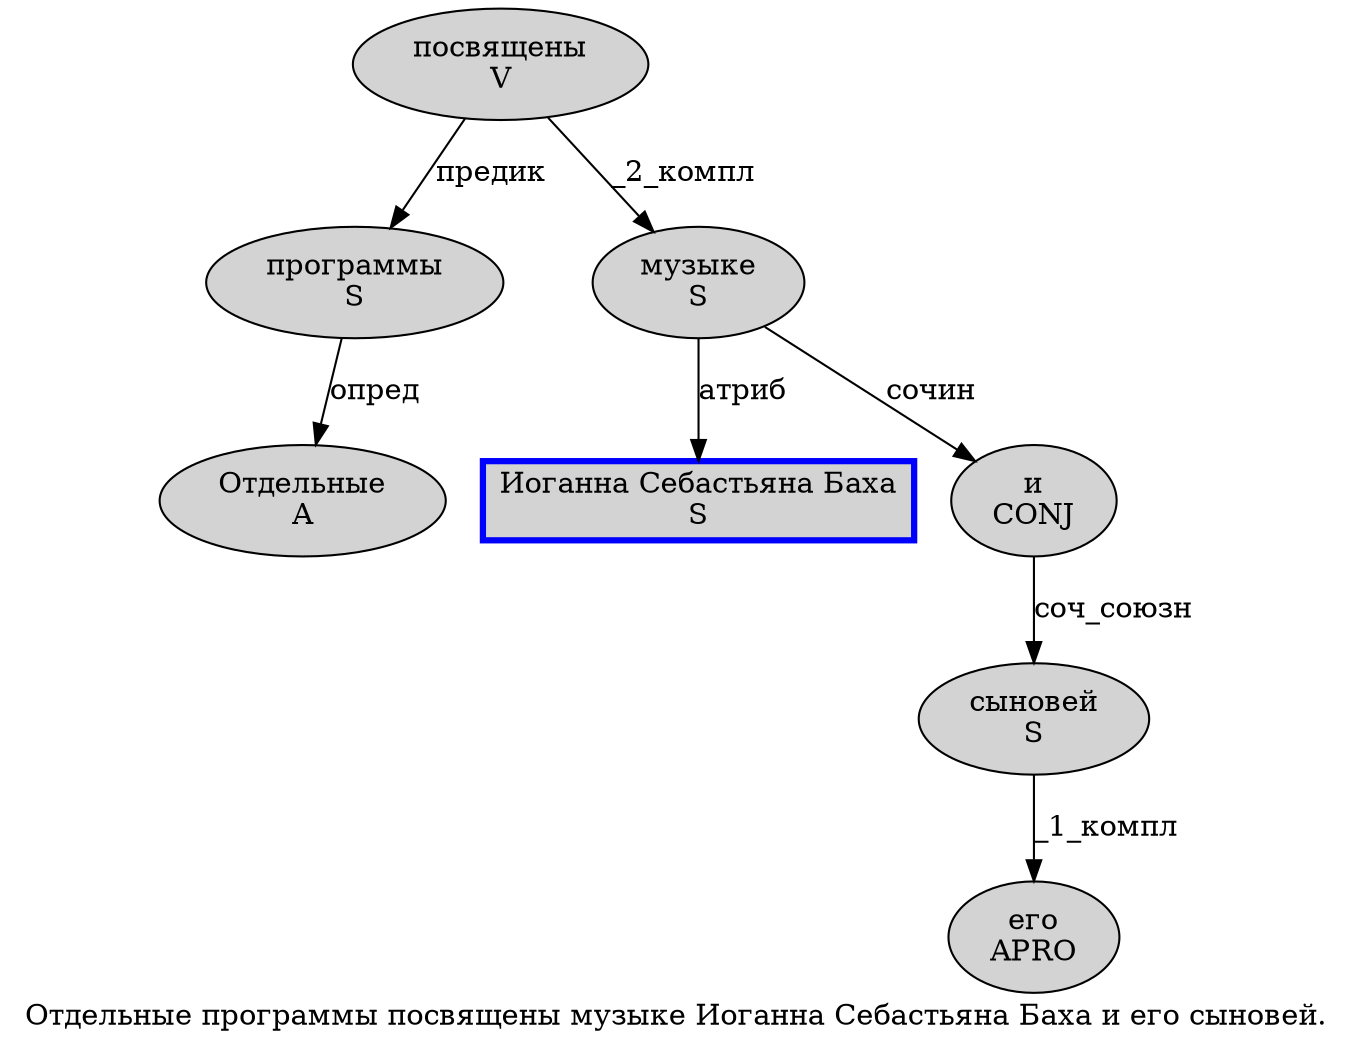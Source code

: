 digraph SENTENCE_134 {
	graph [label="Отдельные программы посвящены музыке Иоганна Себастьяна Баха и его сыновей."]
	node [style=filled]
		0 [label="Отдельные
A" color="" fillcolor=lightgray penwidth=1 shape=ellipse]
		1 [label="программы
S" color="" fillcolor=lightgray penwidth=1 shape=ellipse]
		2 [label="посвящены
V" color="" fillcolor=lightgray penwidth=1 shape=ellipse]
		3 [label="музыке
S" color="" fillcolor=lightgray penwidth=1 shape=ellipse]
		4 [label="Иоганна Себастьяна Баха
S" color=blue fillcolor=lightgray penwidth=3 shape=box]
		5 [label="и
CONJ" color="" fillcolor=lightgray penwidth=1 shape=ellipse]
		6 [label="его
APRO" color="" fillcolor=lightgray penwidth=1 shape=ellipse]
		7 [label="сыновей
S" color="" fillcolor=lightgray penwidth=1 shape=ellipse]
			1 -> 0 [label="опред"]
			3 -> 4 [label="атриб"]
			3 -> 5 [label="сочин"]
			2 -> 1 [label="предик"]
			2 -> 3 [label="_2_компл"]
			5 -> 7 [label="соч_союзн"]
			7 -> 6 [label="_1_компл"]
}